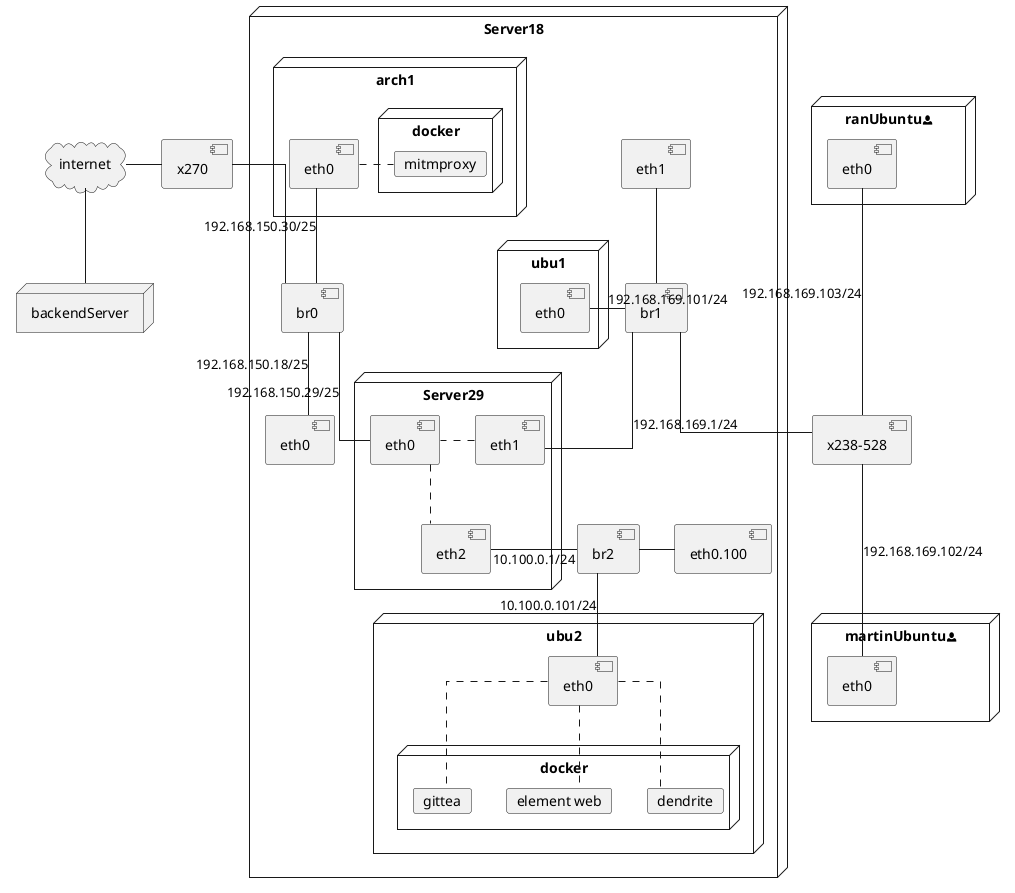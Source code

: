 @startuml
skinparam linetype ortho

node backendServer {
}
cloud internet {
}

	component x270 {
	}
	component "x238-528" as r4{
	}
node Server18 {
	component "eth0.100" as vlan {
	} 
	component eth0 {
	}
	component eth1 {
	}
	component br0 {
	}
	component br1 {
	}
	component br2 {
	}
		node Server29 {
			component eth0 as leth0 {
			}
			component eth1 as leth1 {
			}
			component eth2 as leth2 {
			}
		}
		node arch1 {
			component eth0 as arch1eth0 {
			}
			node docker {
				card mitmproxy {
				}
			}
		}
		node ubu1 {
			component eth0 as ubu1eth0 {
			}
		}
		node ubu2 {
			component eth0 as ubu2eth0 {
			}
			node docker as ubudocker{
				card dendrite {
				}
				card "element web" as elweb {
				}
				card gittea {
				}
			} 
		}
}

node martinUbuntu<&person> as mubu01 {
	component eth0 as mubueth0 {
	}
}
node ranUbuntu<&person>  as rubu01 {
	component eth0 as rubueth0 {
	}
}

internet - x270
x270 -- br0
br2 - vlan 
br2 - leth2  : 10.100.0.1/24
br1 - ubu1eth0 : 192.168.169.101/24
br2 -- ubu2eth0 : 10.100.0.101/24

br1 -- r4
r4 --- mubueth0  : 192.168.169.102/24
rubueth0 --- r4  : 192.168.169.103/24

leth1 . leth0
leth0 .. leth2

br0 -- eth0: 192.168.150.18/25
arch1eth0 -- br0: 192.168.150.30/25
arch1eth0 . mitmproxy
eth1 -- br1
br0 -- leth0: 192.168.150.29/25
br1 -- leth1 : 192.168.169.1/24
internet -- backendServer 
ubu2eth0 .. elweb 
ubu2eth0 .. dendrite
ubu2eth0 .. gittea 

@enduml

